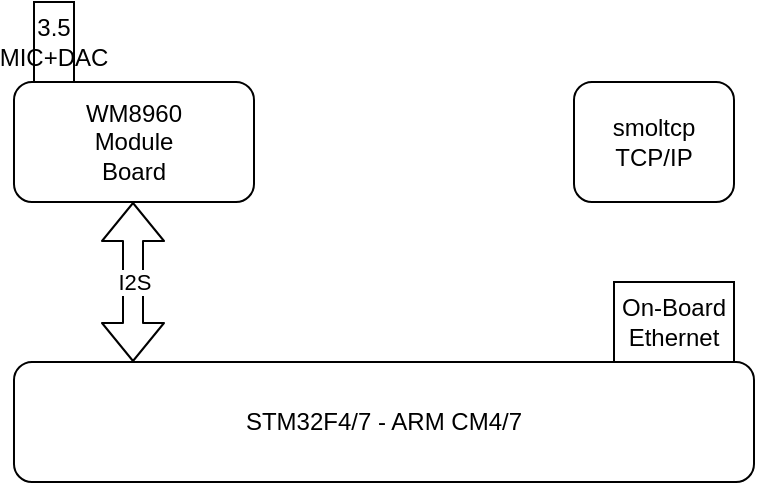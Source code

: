 <mxfile version="11.1.4" type="github"><diagram id="QG150Plsd45FWWPV4GpE" name="Page-1"><mxGraphModel dx="1422" dy="743" grid="1" gridSize="10" guides="1" tooltips="1" connect="1" arrows="1" fold="1" page="1" pageScale="1" pageWidth="1100" pageHeight="850" math="0" shadow="0"><root><mxCell id="0"/><mxCell id="1" parent="0"/><mxCell id="L_P6z5lpoS1UQQtKb3nT-2" value="&lt;span style=&quot;white-space: normal&quot;&gt;STM32F4/7 - ARM CM4/7&lt;/span&gt;" style="rounded=1;whiteSpace=wrap;html=1;" parent="1" vertex="1"><mxGeometry x="120" y="440" width="370" height="60" as="geometry"/></mxCell><mxCell id="L_P6z5lpoS1UQQtKb3nT-4" value="WM8960&lt;br&gt;Module&lt;br&gt;Board" style="rounded=1;whiteSpace=wrap;html=1;" parent="1" vertex="1"><mxGeometry x="120" y="300" width="120" height="60" as="geometry"/></mxCell><mxCell id="L_P6z5lpoS1UQQtKb3nT-7" value="I2S" style="shape=flexArrow;endArrow=classic;startArrow=classic;html=1;" parent="1" edge="1"><mxGeometry width="50" height="50" relative="1" as="geometry"><mxPoint x="179.5" y="440" as="sourcePoint"/><mxPoint x="179.5" y="360" as="targetPoint"/></mxGeometry></mxCell><mxCell id="aoDOOK0Q1VUTBJUhuKsn-1" value="3.5 MIC+DAC" style="rounded=0;whiteSpace=wrap;html=1;" vertex="1" parent="1"><mxGeometry x="130" y="260" width="20" height="40" as="geometry"/></mxCell><mxCell id="aoDOOK0Q1VUTBJUhuKsn-2" value="On-Board&lt;br&gt;Ethernet" style="rounded=0;whiteSpace=wrap;html=1;" vertex="1" parent="1"><mxGeometry x="420" y="400" width="60" height="40" as="geometry"/></mxCell><mxCell id="aoDOOK0Q1VUTBJUhuKsn-3" value="smoltcp&lt;br&gt;TCP/IP" style="rounded=1;whiteSpace=wrap;html=1;" vertex="1" parent="1"><mxGeometry x="400" y="300" width="80" height="60" as="geometry"/></mxCell></root></mxGraphModel></diagram></mxfile>